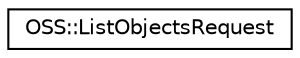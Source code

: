 digraph "类继承关系图"
{
  edge [fontname="Helvetica",fontsize="10",labelfontname="Helvetica",labelfontsize="10"];
  node [fontname="Helvetica",fontsize="10",shape=record];
  rankdir="LR";
  Node1 [label="OSS::ListObjectsRequest",height=0.2,width=0.4,color="black", fillcolor="white", style="filled",URL="$class_o_s_s_1_1_list_objects_request.html"];
}
